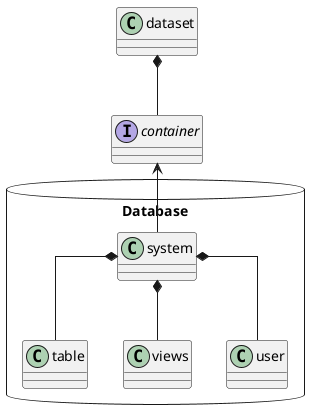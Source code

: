 @startuml
skinparam linetype polyline
skinparam linetype ortho

class dataset
interface container
dataset *-- container

package "Database" <<Database>> {
container <-- system
system *-- table
system *-- views
system *-- user
}

@enduml